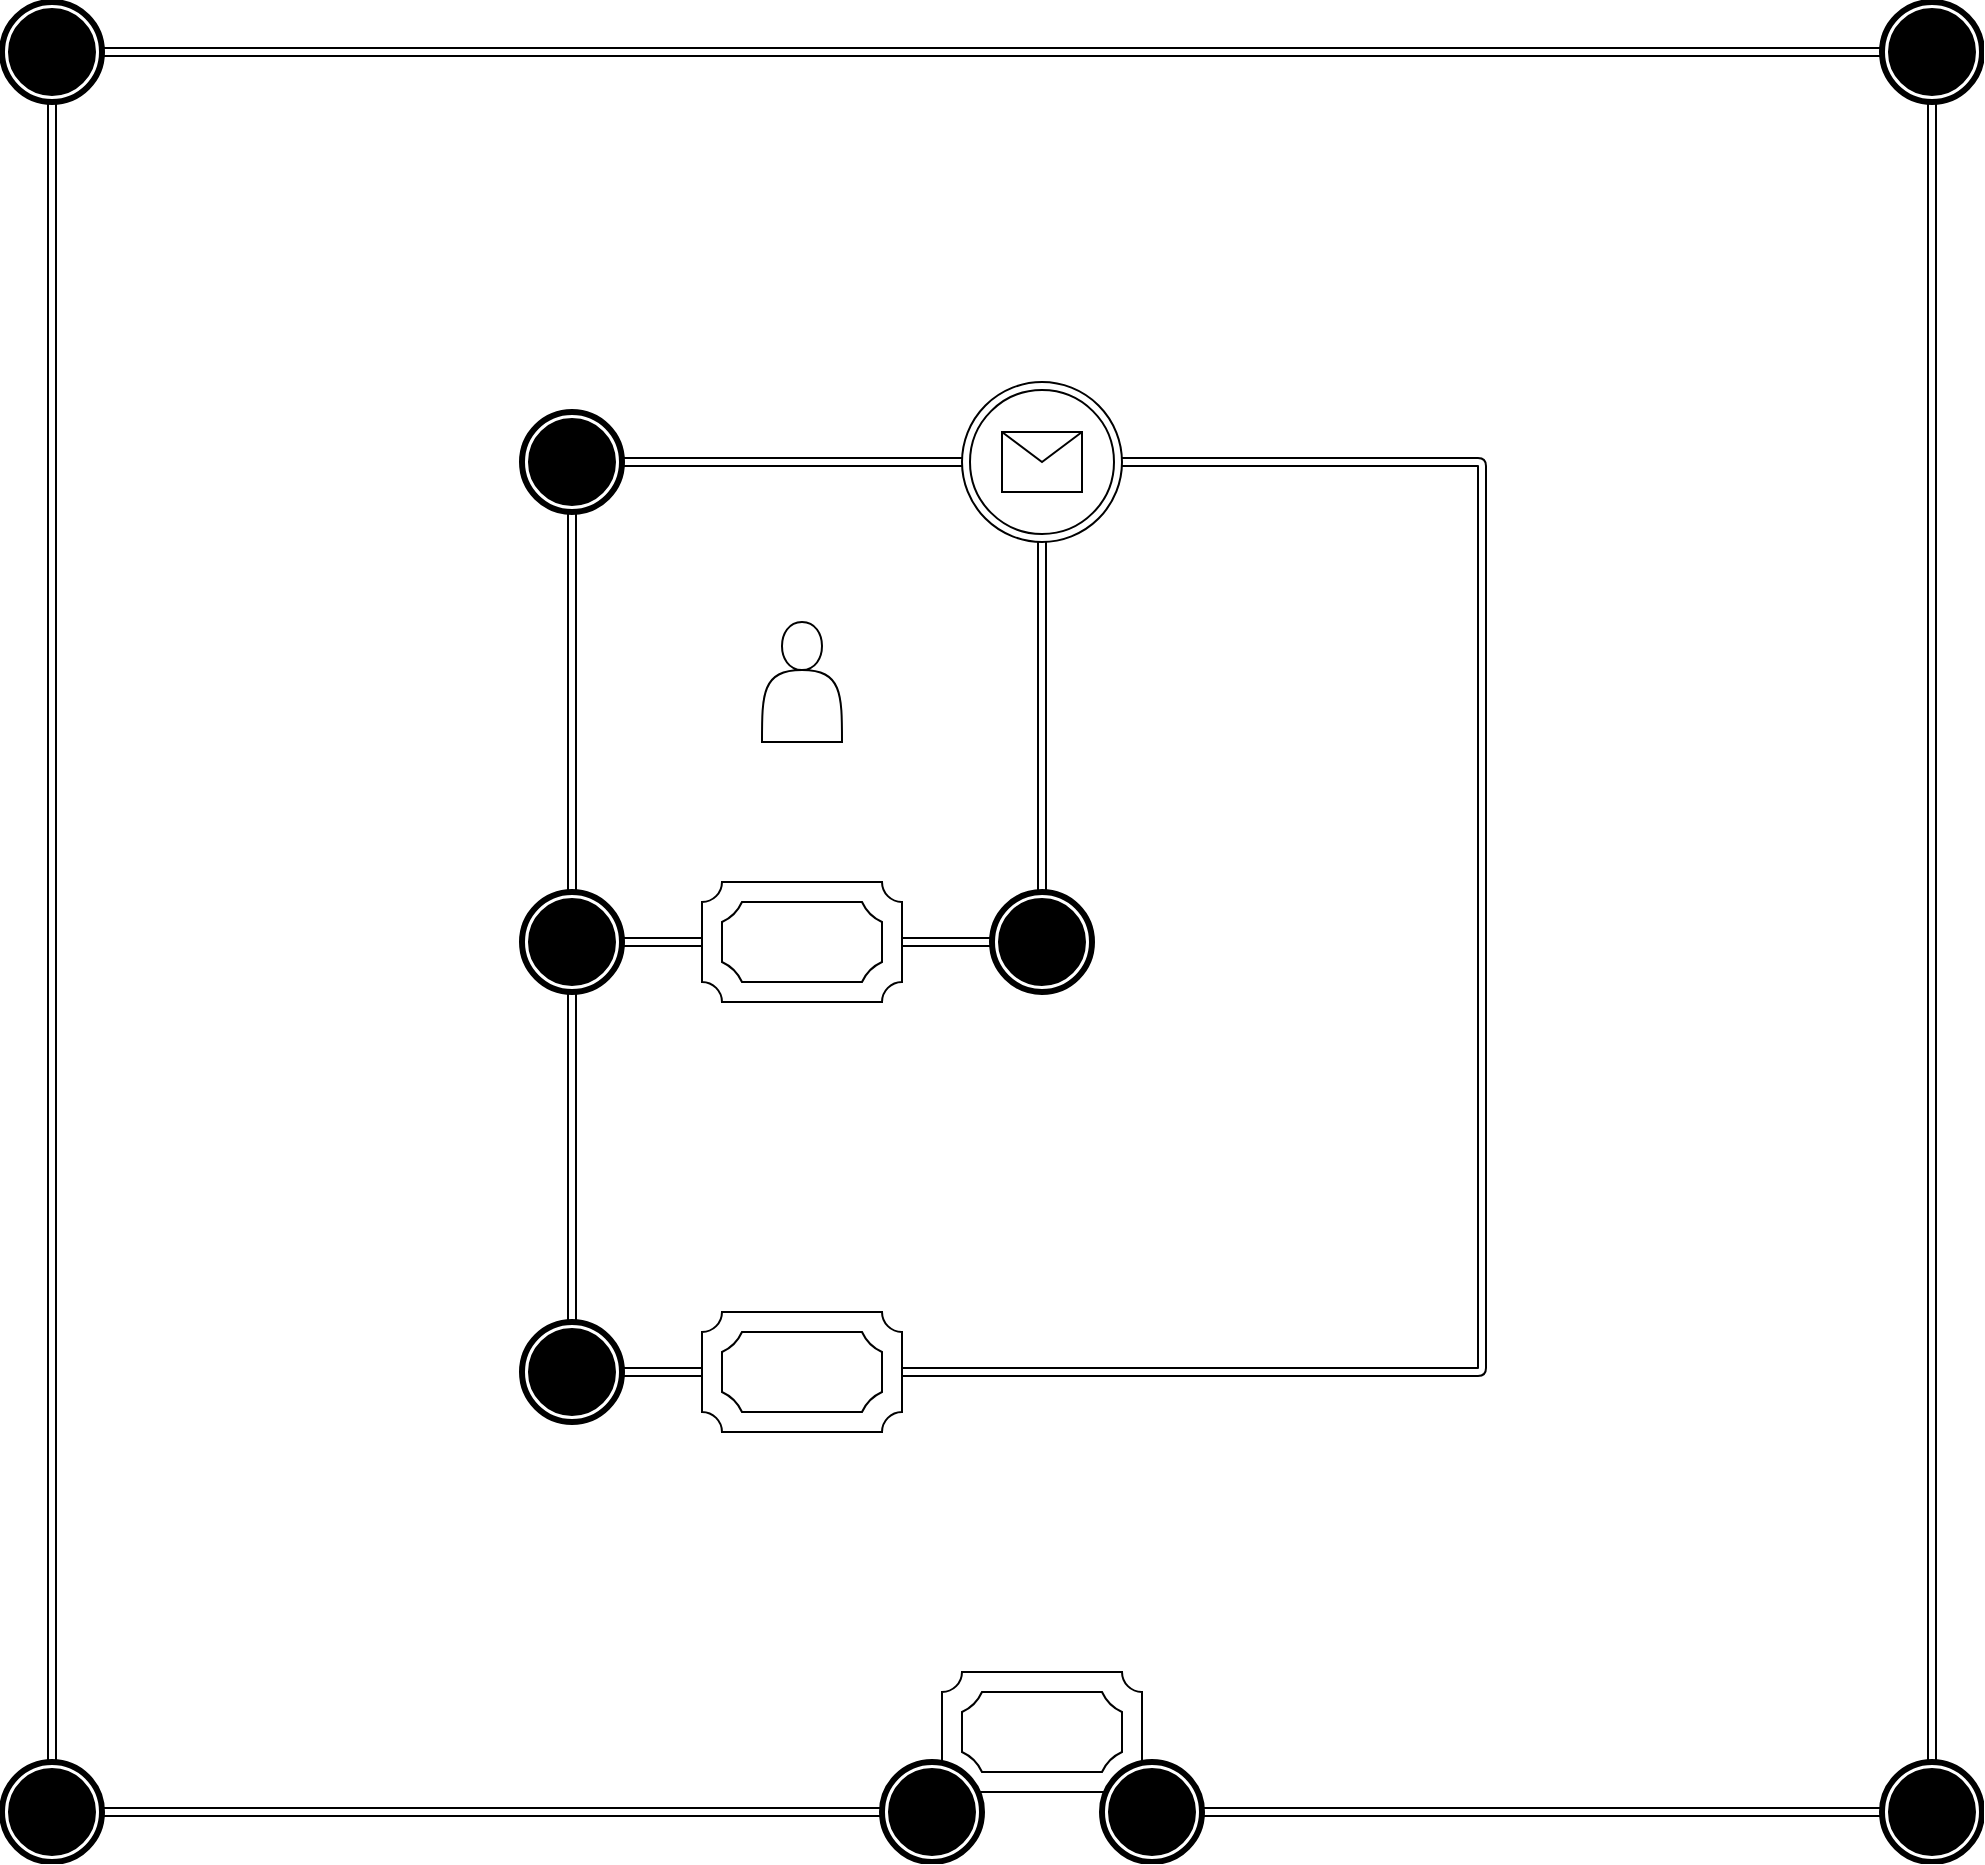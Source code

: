 <mxfile version="12.4.2" type="device" pages="1"><diagram id="jmUDuN6EkU9N8-ZrAGNA" name="Page-1"><mxGraphModel dx="2729" dy="2174" grid="1" gridSize="10" guides="1" tooltips="1" connect="1" arrows="1" fold="1" page="1" pageScale="1" pageWidth="827" pageHeight="1169" math="0" shadow="0"><root><mxCell id="0"/><mxCell id="1" parent="0"/><mxCell id="9oDPCgZ_loiVY1yeIoOC-23" value="" style="shape=mxgraph.bpmn.shape;html=1;verticalLabelPosition=bottom;labelBackgroundColor=#ffffff;verticalAlign=top;align=center;perimeter=ellipsePerimeter;outlineConnect=0;outline=end;symbol=terminate;" vertex="1" parent="1"><mxGeometry x="730" y="720" width="50" height="50" as="geometry"/></mxCell><mxCell id="9oDPCgZ_loiVY1yeIoOC-24" value="" style="shape=mxgraph.bpmn.shape;html=1;verticalLabelPosition=bottom;labelBackgroundColor=#ffffff;verticalAlign=top;align=center;perimeter=ellipsePerimeter;outlineConnect=0;outline=end;symbol=terminate;" vertex="1" parent="1"><mxGeometry x="-210" y="720" width="50" height="50" as="geometry"/></mxCell><mxCell id="9oDPCgZ_loiVY1yeIoOC-25" value="" style="shape=mxgraph.bpmn.shape;html=1;verticalLabelPosition=bottom;labelBackgroundColor=#ffffff;verticalAlign=top;align=center;perimeter=ellipsePerimeter;outlineConnect=0;outline=end;symbol=terminate;" vertex="1" parent="1"><mxGeometry x="-210" y="-160" width="50" height="50" as="geometry"/></mxCell><mxCell id="9oDPCgZ_loiVY1yeIoOC-26" value="" style="shape=mxgraph.bpmn.shape;html=1;verticalLabelPosition=bottom;labelBackgroundColor=#ffffff;verticalAlign=top;align=center;perimeter=ellipsePerimeter;outlineConnect=0;outline=end;symbol=terminate;" vertex="1" parent="1"><mxGeometry x="730" y="-160" width="50" height="50" as="geometry"/></mxCell><mxCell id="9oDPCgZ_loiVY1yeIoOC-27" value="" style="shape=link;html=1;exitX=0.5;exitY=0;exitDx=0;exitDy=0;entryX=0.5;entryY=1;entryDx=0;entryDy=0;" edge="1" parent="1" source="9oDPCgZ_loiVY1yeIoOC-24" target="9oDPCgZ_loiVY1yeIoOC-25"><mxGeometry width="50" height="50" relative="1" as="geometry"><mxPoint x="-210" y="840" as="sourcePoint"/><mxPoint x="-350" y="670" as="targetPoint"/></mxGeometry></mxCell><mxCell id="9oDPCgZ_loiVY1yeIoOC-28" value="" style="shape=link;html=1;entryX=1;entryY=0.5;entryDx=0;entryDy=0;exitX=0;exitY=0.5;exitDx=0;exitDy=0;" edge="1" parent="1" source="9oDPCgZ_loiVY1yeIoOC-26" target="9oDPCgZ_loiVY1yeIoOC-25"><mxGeometry width="50" height="50" relative="1" as="geometry"><mxPoint x="-210" y="840" as="sourcePoint"/><mxPoint x="-160" y="790" as="targetPoint"/></mxGeometry></mxCell><mxCell id="9oDPCgZ_loiVY1yeIoOC-32" value="" style="shape=link;html=1;exitX=1;exitY=0.5;exitDx=0;exitDy=0;entryX=0;entryY=0.5;entryDx=0;entryDy=0;" edge="1" parent="1" source="9oDPCgZ_loiVY1yeIoOC-24" target="9oDPCgZ_loiVY1yeIoOC-43"><mxGeometry width="50" height="50" relative="1" as="geometry"><mxPoint x="-210" y="870" as="sourcePoint"/><mxPoint x="170" y="745" as="targetPoint"/></mxGeometry></mxCell><mxCell id="9oDPCgZ_loiVY1yeIoOC-34" value="" style="shape=link;html=1;entryX=0;entryY=0.5;entryDx=0;entryDy=0;exitX=1;exitY=0.5;exitDx=0;exitDy=0;" edge="1" parent="1" source="9oDPCgZ_loiVY1yeIoOC-44" target="9oDPCgZ_loiVY1yeIoOC-23"><mxGeometry width="50" height="50" relative="1" as="geometry"><mxPoint x="440" y="745" as="sourcePoint"/><mxPoint x="-160" y="820" as="targetPoint"/></mxGeometry></mxCell><mxCell id="9oDPCgZ_loiVY1yeIoOC-41" value="" style="shape=link;html=1;entryX=0.5;entryY=0;entryDx=0;entryDy=0;exitX=0.5;exitY=1;exitDx=0;exitDy=0;" edge="1" parent="1" source="9oDPCgZ_loiVY1yeIoOC-26" target="9oDPCgZ_loiVY1yeIoOC-23"><mxGeometry width="50" height="50" relative="1" as="geometry"><mxPoint x="-210" y="860" as="sourcePoint"/><mxPoint x="-160" y="810" as="targetPoint"/></mxGeometry></mxCell><mxCell id="9oDPCgZ_loiVY1yeIoOC-42" value="" style="verticalLabelPosition=bottom;verticalAlign=top;html=1;shape=mxgraph.basic.plaque_frame;dx=10;" vertex="1" parent="1"><mxGeometry x="260" y="675" width="100" height="60" as="geometry"/></mxCell><mxCell id="9oDPCgZ_loiVY1yeIoOC-43" value="" style="shape=mxgraph.bpmn.shape;html=1;verticalLabelPosition=bottom;labelBackgroundColor=#ffffff;verticalAlign=top;align=center;perimeter=ellipsePerimeter;outlineConnect=0;outline=end;symbol=terminate;" vertex="1" parent="1"><mxGeometry x="230" y="720" width="50" height="50" as="geometry"/></mxCell><mxCell id="9oDPCgZ_loiVY1yeIoOC-44" value="" style="shape=mxgraph.bpmn.shape;html=1;verticalLabelPosition=bottom;labelBackgroundColor=#ffffff;verticalAlign=top;align=center;perimeter=ellipsePerimeter;outlineConnect=0;outline=end;symbol=terminate;" vertex="1" parent="1"><mxGeometry x="340" y="720" width="50" height="50" as="geometry"/></mxCell><mxCell id="kAkiWvPgcV_9BMl1V6YC-1" value="" style="shape=mxgraph.bpmn.shape;html=1;verticalLabelPosition=bottom;labelBackgroundColor=#ffffff;verticalAlign=top;align=center;perimeter=ellipsePerimeter;outlineConnect=0;outline=end;symbol=terminate;" vertex="1" parent="1"><mxGeometry x="285" y="285" width="50" height="50" as="geometry"/></mxCell><mxCell id="kAkiWvPgcV_9BMl1V6YC-2" value="" style="shape=mxgraph.bpmn.shape;html=1;verticalLabelPosition=bottom;labelBackgroundColor=#ffffff;verticalAlign=top;align=center;perimeter=ellipsePerimeter;outlineConnect=0;outline=end;symbol=terminate;" vertex="1" parent="1"><mxGeometry x="50" y="285" width="50" height="50" as="geometry"/></mxCell><mxCell id="kAkiWvPgcV_9BMl1V6YC-3" value="" style="verticalLabelPosition=bottom;verticalAlign=top;html=1;shape=mxgraph.basic.plaque_frame;dx=10;" vertex="1" parent="1"><mxGeometry x="140" y="280" width="100" height="60" as="geometry"/></mxCell><mxCell id="kAkiWvPgcV_9BMl1V6YC-4" value="" style="shape=mxgraph.bpmn.shape;html=1;verticalLabelPosition=bottom;labelBackgroundColor=#ffffff;verticalAlign=top;align=center;perimeter=ellipsePerimeter;outlineConnect=0;outline=end;symbol=terminate;" vertex="1" parent="1"><mxGeometry x="50" y="45" width="50" height="50" as="geometry"/></mxCell><mxCell id="kAkiWvPgcV_9BMl1V6YC-5" value="" style="shape=link;html=1;entryX=0;entryY=0.5;entryDx=0;entryDy=0;entryPerimeter=0;exitX=1;exitY=0.5;exitDx=0;exitDy=0;" edge="1" source="kAkiWvPgcV_9BMl1V6YC-2" target="kAkiWvPgcV_9BMl1V6YC-3" parent="1"><mxGeometry width="50" height="50" relative="1" as="geometry"><mxPoint x="-100" y="540" as="sourcePoint"/><mxPoint x="-50" y="490" as="targetPoint"/></mxGeometry></mxCell><mxCell id="kAkiWvPgcV_9BMl1V6YC-6" value="" style="shape=link;html=1;entryX=0.5;entryY=1;entryDx=0;entryDy=0;" edge="1" source="kAkiWvPgcV_9BMl1V6YC-2" target="kAkiWvPgcV_9BMl1V6YC-4" parent="1"><mxGeometry width="50" height="50" relative="1" as="geometry"><mxPoint x="-100" y="540" as="sourcePoint"/><mxPoint x="-50" y="490" as="targetPoint"/></mxGeometry></mxCell><mxCell id="kAkiWvPgcV_9BMl1V6YC-7" value="" style="shape=link;html=1;exitX=1;exitY=0.5;exitDx=0;exitDy=0;entryX=0;entryY=0.5;entryDx=0;entryDy=0;" edge="1" source="kAkiWvPgcV_9BMl1V6YC-4" target="kAkiWvPgcV_9BMl1V6YC-11" parent="1"><mxGeometry width="50" height="50" relative="1" as="geometry"><mxPoint x="-100" y="540" as="sourcePoint"/><mxPoint x="260" y="70" as="targetPoint"/></mxGeometry></mxCell><mxCell id="kAkiWvPgcV_9BMl1V6YC-8" value="" style="shape=link;html=1;entryX=1;entryY=0.5;entryDx=0;entryDy=0;entryPerimeter=0;exitX=0;exitY=0.5;exitDx=0;exitDy=0;" edge="1" source="kAkiWvPgcV_9BMl1V6YC-1" target="kAkiWvPgcV_9BMl1V6YC-3" parent="1"><mxGeometry width="50" height="50" relative="1" as="geometry"><mxPoint x="-100" y="540" as="sourcePoint"/><mxPoint x="-50" y="490" as="targetPoint"/></mxGeometry></mxCell><mxCell id="kAkiWvPgcV_9BMl1V6YC-9" value="" style="shape=link;html=1;entryX=0.5;entryY=0;entryDx=0;entryDy=0;exitX=0.5;exitY=1;exitDx=0;exitDy=0;" edge="1" source="kAkiWvPgcV_9BMl1V6YC-11" target="kAkiWvPgcV_9BMl1V6YC-1" parent="1"><mxGeometry width="50" height="50" relative="1" as="geometry"><mxPoint x="310" y="120" as="sourcePoint"/><mxPoint x="370" y="260" as="targetPoint"/></mxGeometry></mxCell><mxCell id="kAkiWvPgcV_9BMl1V6YC-10" value="" style="shape=actor;whiteSpace=wrap;html=1;" vertex="1" parent="1"><mxGeometry x="170" y="150" width="40" height="60" as="geometry"/></mxCell><mxCell id="kAkiWvPgcV_9BMl1V6YC-11" value="" style="ellipse;shape=doubleEllipse;whiteSpace=wrap;html=1;aspect=fixed;" vertex="1" parent="1"><mxGeometry x="270" y="30" width="80" height="80" as="geometry"/></mxCell><mxCell id="kAkiWvPgcV_9BMl1V6YC-12" value="" style="shape=message;whiteSpace=wrap;html=1;outlineConnect=0;" vertex="1" parent="1"><mxGeometry x="290" y="55" width="40" height="30" as="geometry"/></mxCell><mxCell id="kAkiWvPgcV_9BMl1V6YC-13" value="" style="shape=mxgraph.bpmn.shape;html=1;verticalLabelPosition=bottom;labelBackgroundColor=#ffffff;verticalAlign=top;align=center;perimeter=ellipsePerimeter;outlineConnect=0;outline=end;symbol=terminate;" vertex="1" parent="1"><mxGeometry x="50" y="500" width="50" height="50" as="geometry"/></mxCell><mxCell id="kAkiWvPgcV_9BMl1V6YC-14" value="" style="verticalLabelPosition=bottom;verticalAlign=top;html=1;shape=mxgraph.basic.plaque_frame;dx=10;" vertex="1" parent="1"><mxGeometry x="140" y="495" width="100" height="60" as="geometry"/></mxCell><mxCell id="kAkiWvPgcV_9BMl1V6YC-15" value="" style="shape=link;html=1;exitX=0.5;exitY=1;exitDx=0;exitDy=0;" edge="1" source="kAkiWvPgcV_9BMl1V6YC-2" target="kAkiWvPgcV_9BMl1V6YC-13" parent="1"><mxGeometry width="50" height="50" relative="1" as="geometry"><mxPoint x="360" y="420" as="sourcePoint"/><mxPoint x="400" y="480" as="targetPoint"/></mxGeometry></mxCell><mxCell id="kAkiWvPgcV_9BMl1V6YC-16" value="" style="shape=link;html=1;exitX=1;exitY=0.5;exitDx=0;exitDy=0;entryX=1;entryY=0.5;entryDx=0;entryDy=0;entryPerimeter=0;" edge="1" source="kAkiWvPgcV_9BMl1V6YC-11" target="kAkiWvPgcV_9BMl1V6YC-14" parent="1"><mxGeometry width="50" height="50" relative="1" as="geometry"><mxPoint x="525" y="95" as="sourcePoint"/><mxPoint x="590" y="470" as="targetPoint"/><Array as="points"><mxPoint x="530" y="70"/><mxPoint x="530" y="525"/></Array></mxGeometry></mxCell><mxCell id="kAkiWvPgcV_9BMl1V6YC-17" value="" style="shape=link;html=1;entryX=0;entryY=0.5;entryDx=0;entryDy=0;entryPerimeter=0;exitX=1;exitY=0.5;exitDx=0;exitDy=0;" edge="1" source="kAkiWvPgcV_9BMl1V6YC-13" target="kAkiWvPgcV_9BMl1V6YC-14" parent="1"><mxGeometry width="50" height="50" relative="1" as="geometry"><mxPoint x="60" y="630" as="sourcePoint"/><mxPoint x="110" y="580" as="targetPoint"/></mxGeometry></mxCell></root></mxGraphModel></diagram></mxfile>